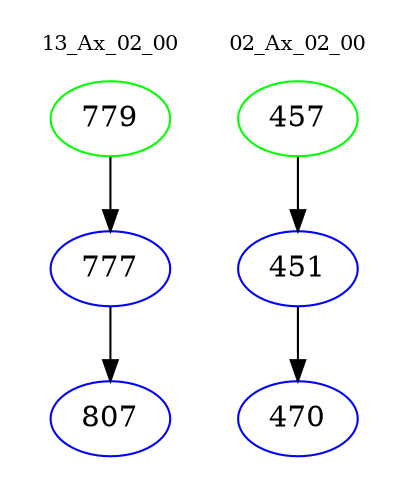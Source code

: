 digraph{
subgraph cluster_0 {
color = white
label = "13_Ax_02_00";
fontsize=10;
T0_779 [label="779", color="green"]
T0_779 -> T0_777 [color="black"]
T0_777 [label="777", color="blue"]
T0_777 -> T0_807 [color="black"]
T0_807 [label="807", color="blue"]
}
subgraph cluster_1 {
color = white
label = "02_Ax_02_00";
fontsize=10;
T1_457 [label="457", color="green"]
T1_457 -> T1_451 [color="black"]
T1_451 [label="451", color="blue"]
T1_451 -> T1_470 [color="black"]
T1_470 [label="470", color="blue"]
}
}

